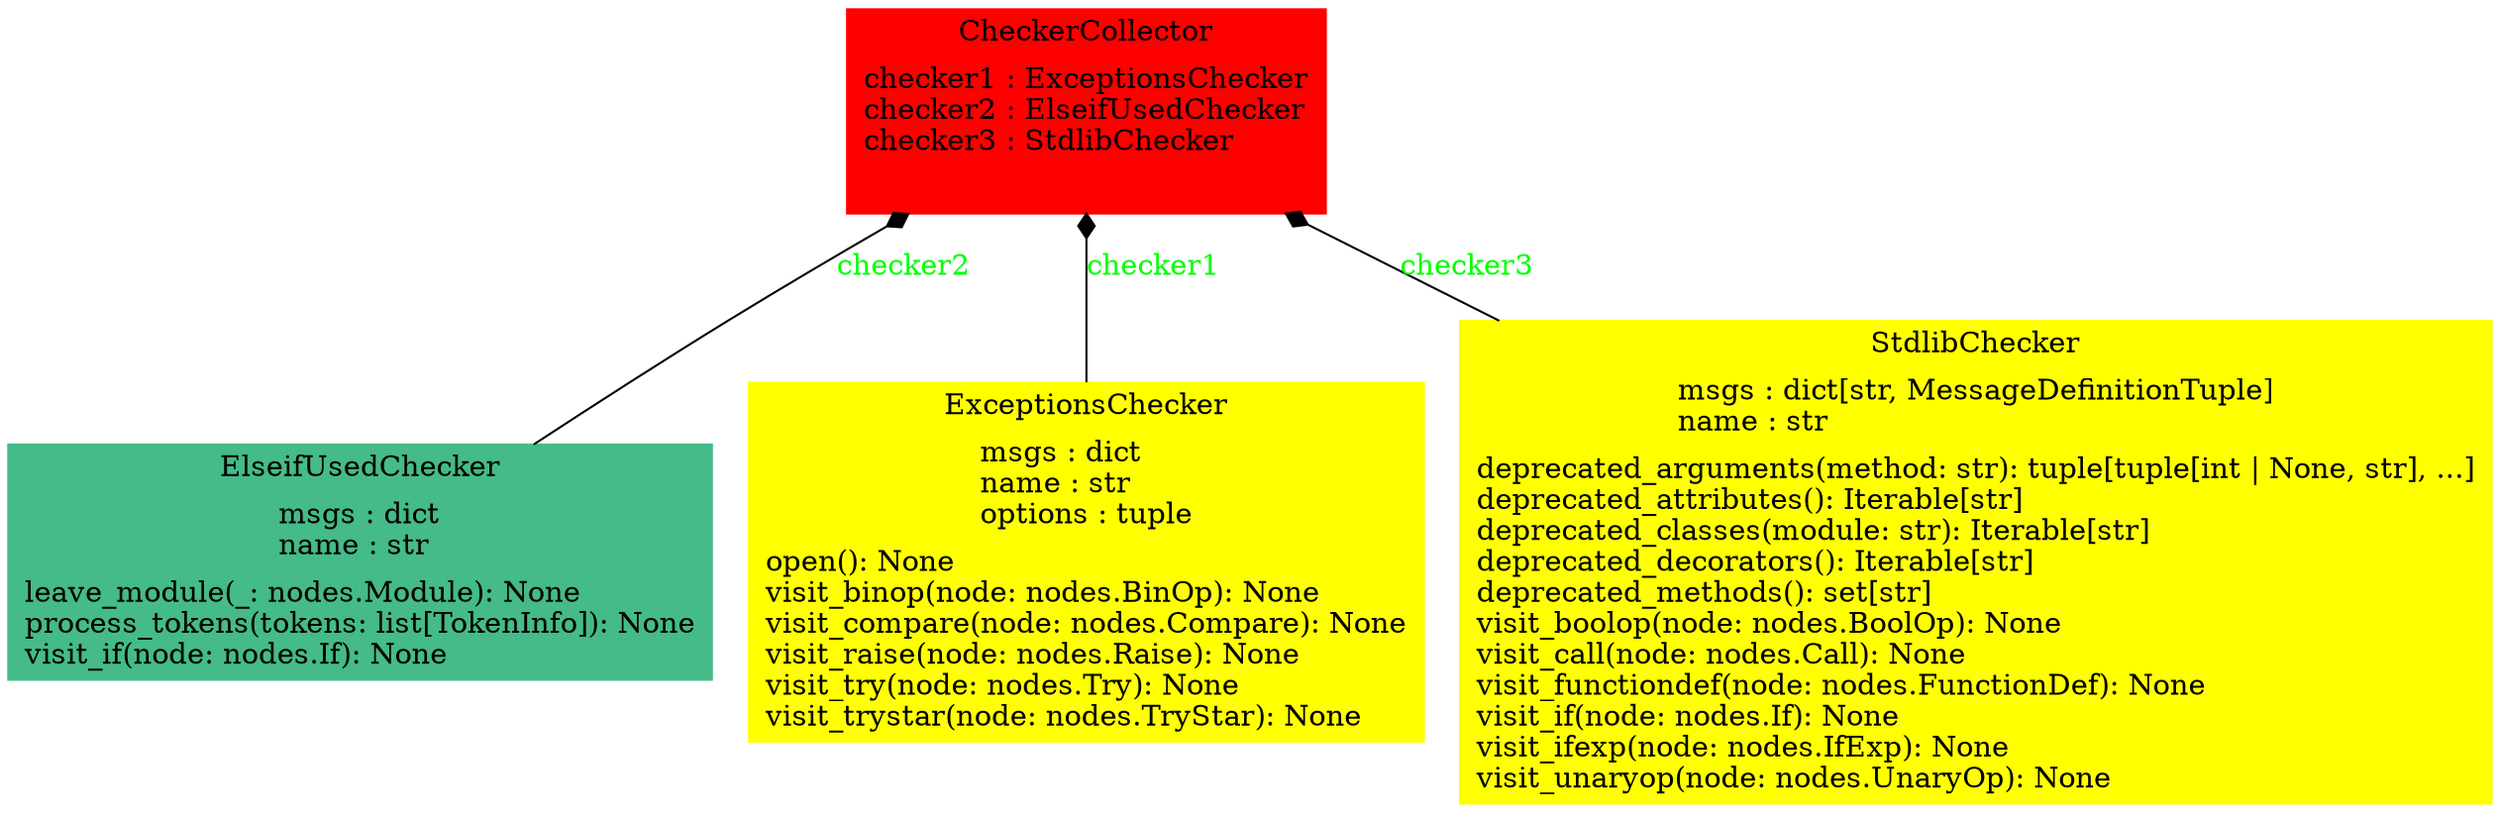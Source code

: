 digraph "classes" {
rankdir=BT
charset="utf-8"
"custom_colors.CheckerCollector" [color="red", fontcolor="black", label=<{CheckerCollector|checker1 : ExceptionsChecker<br ALIGN="LEFT"/>checker2 : ElseifUsedChecker<br ALIGN="LEFT"/>checker3 : StdlibChecker<br ALIGN="LEFT"/>|}>, shape="record", style="filled"];
"pylint.extensions.check_elif.ElseifUsedChecker" [color="#44BB88", fontcolor="black", label=<{ElseifUsedChecker|msgs : dict<br ALIGN="LEFT"/>name : str<br ALIGN="LEFT"/>|leave_module(_: nodes.Module): None<br ALIGN="LEFT"/>process_tokens(tokens: list[TokenInfo]): None<br ALIGN="LEFT"/>visit_if(node: nodes.If): None<br ALIGN="LEFT"/>}>, shape="record", style="filled"];
"pylint.checkers.exceptions.ExceptionsChecker" [color="yellow", fontcolor="black", label=<{ExceptionsChecker|msgs : dict<br ALIGN="LEFT"/>name : str<br ALIGN="LEFT"/>options : tuple<br ALIGN="LEFT"/>|open(): None<br ALIGN="LEFT"/>visit_binop(node: nodes.BinOp): None<br ALIGN="LEFT"/>visit_compare(node: nodes.Compare): None<br ALIGN="LEFT"/>visit_raise(node: nodes.Raise): None<br ALIGN="LEFT"/>visit_try(node: nodes.Try): None<br ALIGN="LEFT"/>visit_trystar(node: nodes.TryStar): None<br ALIGN="LEFT"/>}>, shape="record", style="filled"];
"pylint.checkers.stdlib.StdlibChecker" [color="yellow", fontcolor="black", label=<{StdlibChecker|msgs : dict[str, MessageDefinitionTuple]<br ALIGN="LEFT"/>name : str<br ALIGN="LEFT"/>|deprecated_arguments(method: str): tuple[tuple[int \| None, str], ...]<br ALIGN="LEFT"/>deprecated_attributes(): Iterable[str]<br ALIGN="LEFT"/>deprecated_classes(module: str): Iterable[str]<br ALIGN="LEFT"/>deprecated_decorators(): Iterable[str]<br ALIGN="LEFT"/>deprecated_methods(): set[str]<br ALIGN="LEFT"/>visit_boolop(node: nodes.BoolOp): None<br ALIGN="LEFT"/>visit_call(node: nodes.Call): None<br ALIGN="LEFT"/>visit_functiondef(node: nodes.FunctionDef): None<br ALIGN="LEFT"/>visit_if(node: nodes.If): None<br ALIGN="LEFT"/>visit_ifexp(node: nodes.IfExp): None<br ALIGN="LEFT"/>visit_unaryop(node: nodes.UnaryOp): None<br ALIGN="LEFT"/>}>, shape="record", style="filled"];
"pylint.checkers.exceptions.ExceptionsChecker" -> "custom_colors.CheckerCollector" [arrowhead="diamond", arrowtail="none", fontcolor="green", label="checker1", style="solid"];
"pylint.checkers.stdlib.StdlibChecker" -> "custom_colors.CheckerCollector" [arrowhead="diamond", arrowtail="none", fontcolor="green", label="checker3", style="solid"];
"pylint.extensions.check_elif.ElseifUsedChecker" -> "custom_colors.CheckerCollector" [arrowhead="diamond", arrowtail="none", fontcolor="green", label="checker2", style="solid"];
}
